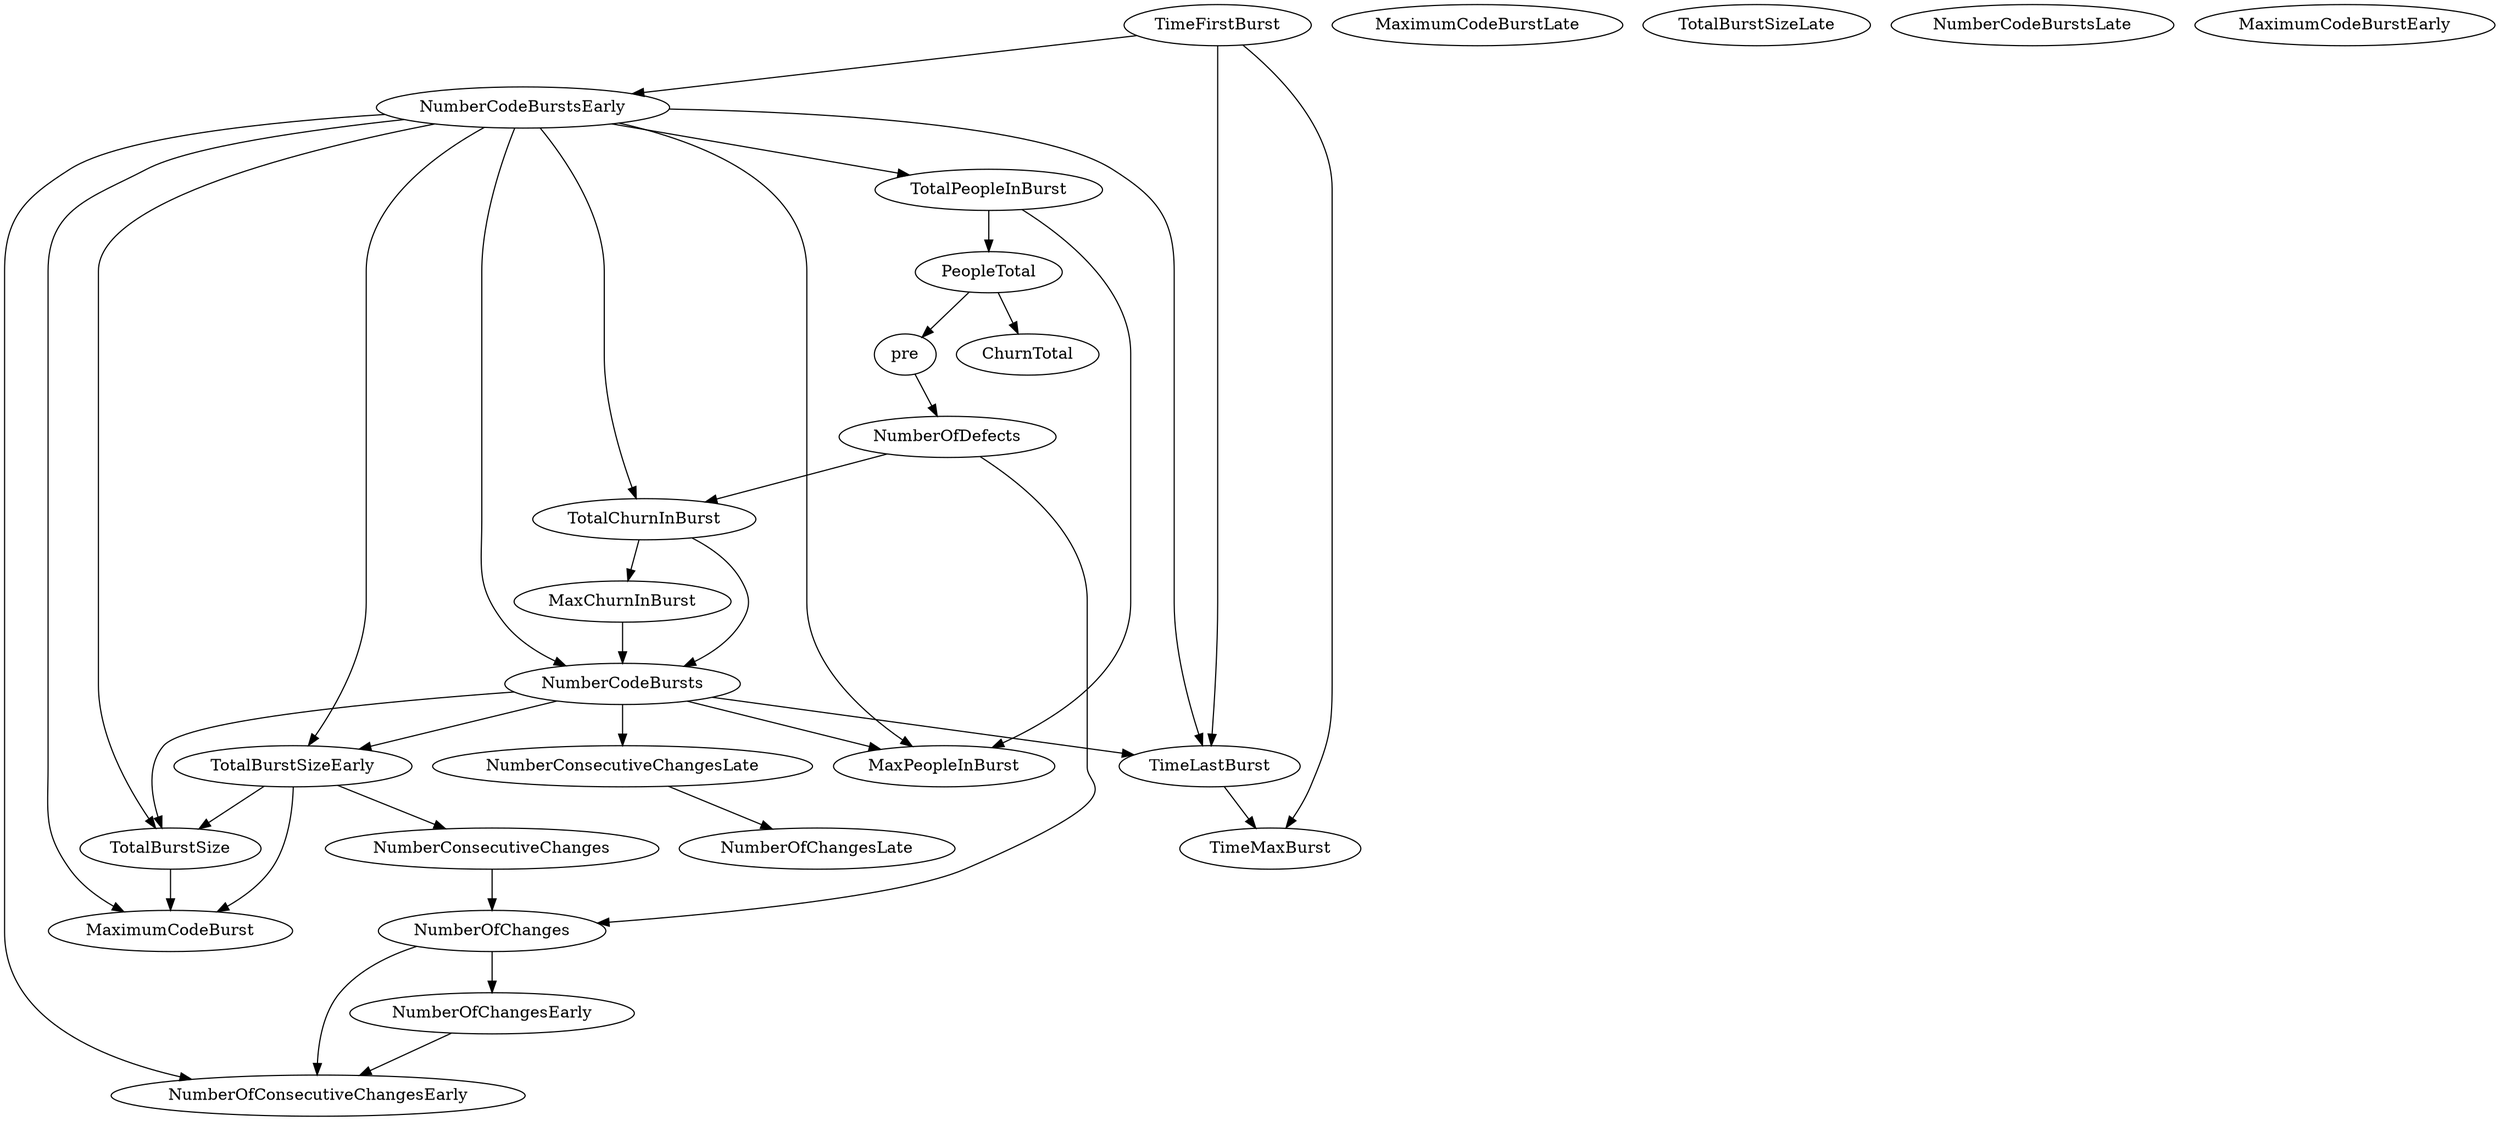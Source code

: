 digraph {
   TotalPeopleInBurst;
   MaximumCodeBurstLate;
   NumberOfChanges;
   MaxPeopleInBurst;
   TotalBurstSizeLate;
   NumberCodeBurstsLate;
   NumberOfChangesLate;
   NumberOfChangesEarly;
   MaxChurnInBurst;
   MaximumCodeBurstEarly;
   NumberCodeBurstsEarly;
   TimeFirstBurst;
   TotalChurnInBurst;
   ChurnTotal;
   MaximumCodeBurst;
   NumberOfConsecutiveChangesEarly;
   NumberConsecutiveChangesLate;
   TotalBurstSizeEarly;
   TotalBurstSize;
   TimeMaxBurst;
   NumberConsecutiveChanges;
   TimeLastBurst;
   NumberCodeBursts;
   PeopleTotal;
   pre;
   NumberOfDefects;
   TotalPeopleInBurst -> MaxPeopleInBurst;
   TotalPeopleInBurst -> PeopleTotal;
   NumberOfChanges -> NumberOfChangesEarly;
   NumberOfChanges -> NumberOfConsecutiveChangesEarly;
   NumberOfChangesEarly -> NumberOfConsecutiveChangesEarly;
   MaxChurnInBurst -> NumberCodeBursts;
   NumberCodeBurstsEarly -> TotalPeopleInBurst;
   NumberCodeBurstsEarly -> MaxPeopleInBurst;
   NumberCodeBurstsEarly -> TotalChurnInBurst;
   NumberCodeBurstsEarly -> MaximumCodeBurst;
   NumberCodeBurstsEarly -> NumberOfConsecutiveChangesEarly;
   NumberCodeBurstsEarly -> TotalBurstSizeEarly;
   NumberCodeBurstsEarly -> TotalBurstSize;
   NumberCodeBurstsEarly -> TimeLastBurst;
   NumberCodeBurstsEarly -> NumberCodeBursts;
   TimeFirstBurst -> NumberCodeBurstsEarly;
   TimeFirstBurst -> TimeMaxBurst;
   TimeFirstBurst -> TimeLastBurst;
   TotalChurnInBurst -> MaxChurnInBurst;
   TotalChurnInBurst -> NumberCodeBursts;
   NumberConsecutiveChangesLate -> NumberOfChangesLate;
   TotalBurstSizeEarly -> MaximumCodeBurst;
   TotalBurstSizeEarly -> TotalBurstSize;
   TotalBurstSizeEarly -> NumberConsecutiveChanges;
   TotalBurstSize -> MaximumCodeBurst;
   NumberConsecutiveChanges -> NumberOfChanges;
   TimeLastBurst -> TimeMaxBurst;
   NumberCodeBursts -> MaxPeopleInBurst;
   NumberCodeBursts -> NumberConsecutiveChangesLate;
   NumberCodeBursts -> TotalBurstSizeEarly;
   NumberCodeBursts -> TotalBurstSize;
   NumberCodeBursts -> TimeLastBurst;
   PeopleTotal -> ChurnTotal;
   PeopleTotal -> pre;
   pre -> NumberOfDefects;
   NumberOfDefects -> NumberOfChanges;
   NumberOfDefects -> TotalChurnInBurst;
}
